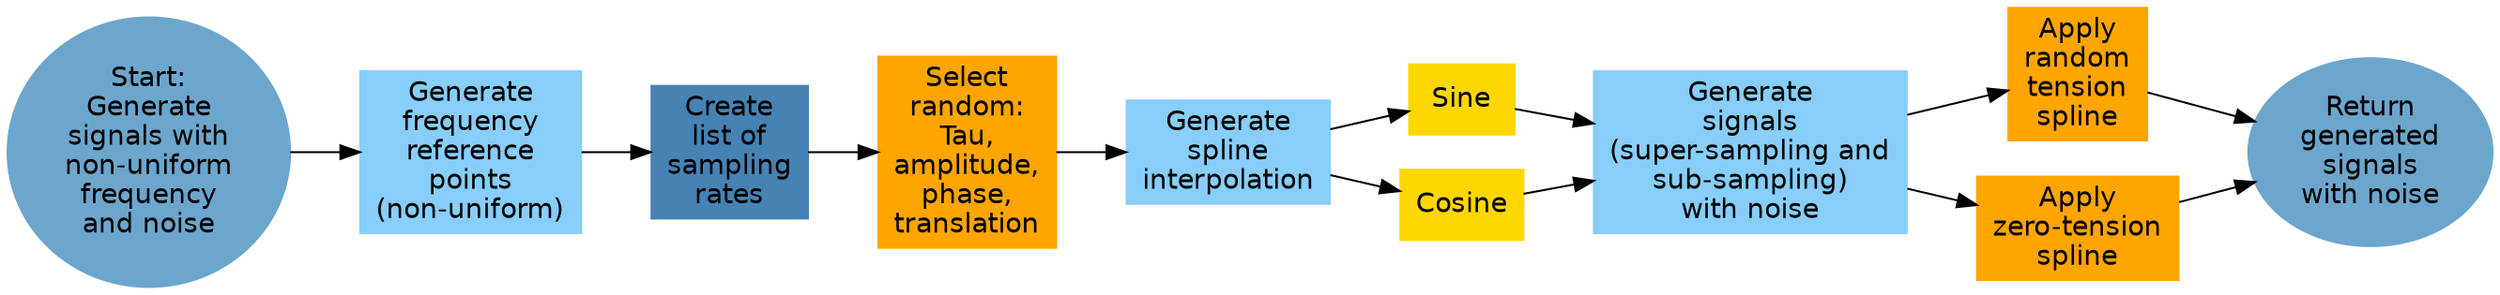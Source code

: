 digraph generate_signal_list_with_nu_high_frequency {
    rankdir=LR; // Layout from left to right
    node [shape=box, style=filled, fontname="Helvetica", fontsize=14]; // Standard node style

    // Start node
    Start [label="Start:\nGenerate\nsignals with\nnon-uniform\nfrequency\nand noise", shape=ellipse, style=filled, color="#6CA6CD"];

    // Step 1: Generate frequency reference points
    A1 [label="Generate\nfrequency\nreference\npoints\n(non-uniform)", style=filled, color="#87CEFA"];

    // Step 2: Create list of vectors for different sampling rates
    B1 [label="Create\nlist of\nsampling\nrates", style=filled, color="#4682B4"];

    // Step 3: Randomly select parameters (tau, amplitude, etc.)
    C1 [label="Select\nrandom:\nTau,\namplitude,\nphase,\ntranslation", style=filled, color="#FFA500"];

    // Step 4: Generate spline interpolation
    D1 [label="Generate\nspline\ninterpolation", style=filled, color="#87CEFA"];

    // Decision for sine or cosine
    E1 [label="Sine", style=filled, color="#FFD700"];
    E2 [label="Cosine", style=filled, color="#FFD700"];

    // Step 5: Generate signal and noise
    F1 [label="Generate\nsignals\n(super-sampling and\nsub-sampling)\nwith noise", style=filled, color="#87CEFA"];

    // Step 6: Apply splines with or without tension
    G1 [label="Apply\nrandom\ntension\nspline", style=filled, color="#FFA500"];
    G2 [label="Apply\nzero-tension\nspline", style=filled, color="#FFA500"];

    // End node
    End [label="Return\ngenerated\nsignals\nwith noise", shape=ellipse, style=filled, color="#6CA6CD"];

    // Connections
    Start -> A1;
    A1 -> B1;
    B1 -> C1;
    C1 -> D1;
    D1 -> E1;
    D1 -> E2;
    E1 -> F1;
    E2 -> F1;
    F1 -> G1;
    F1 -> G2;
    G1 -> End;
    G2 -> End;
}

